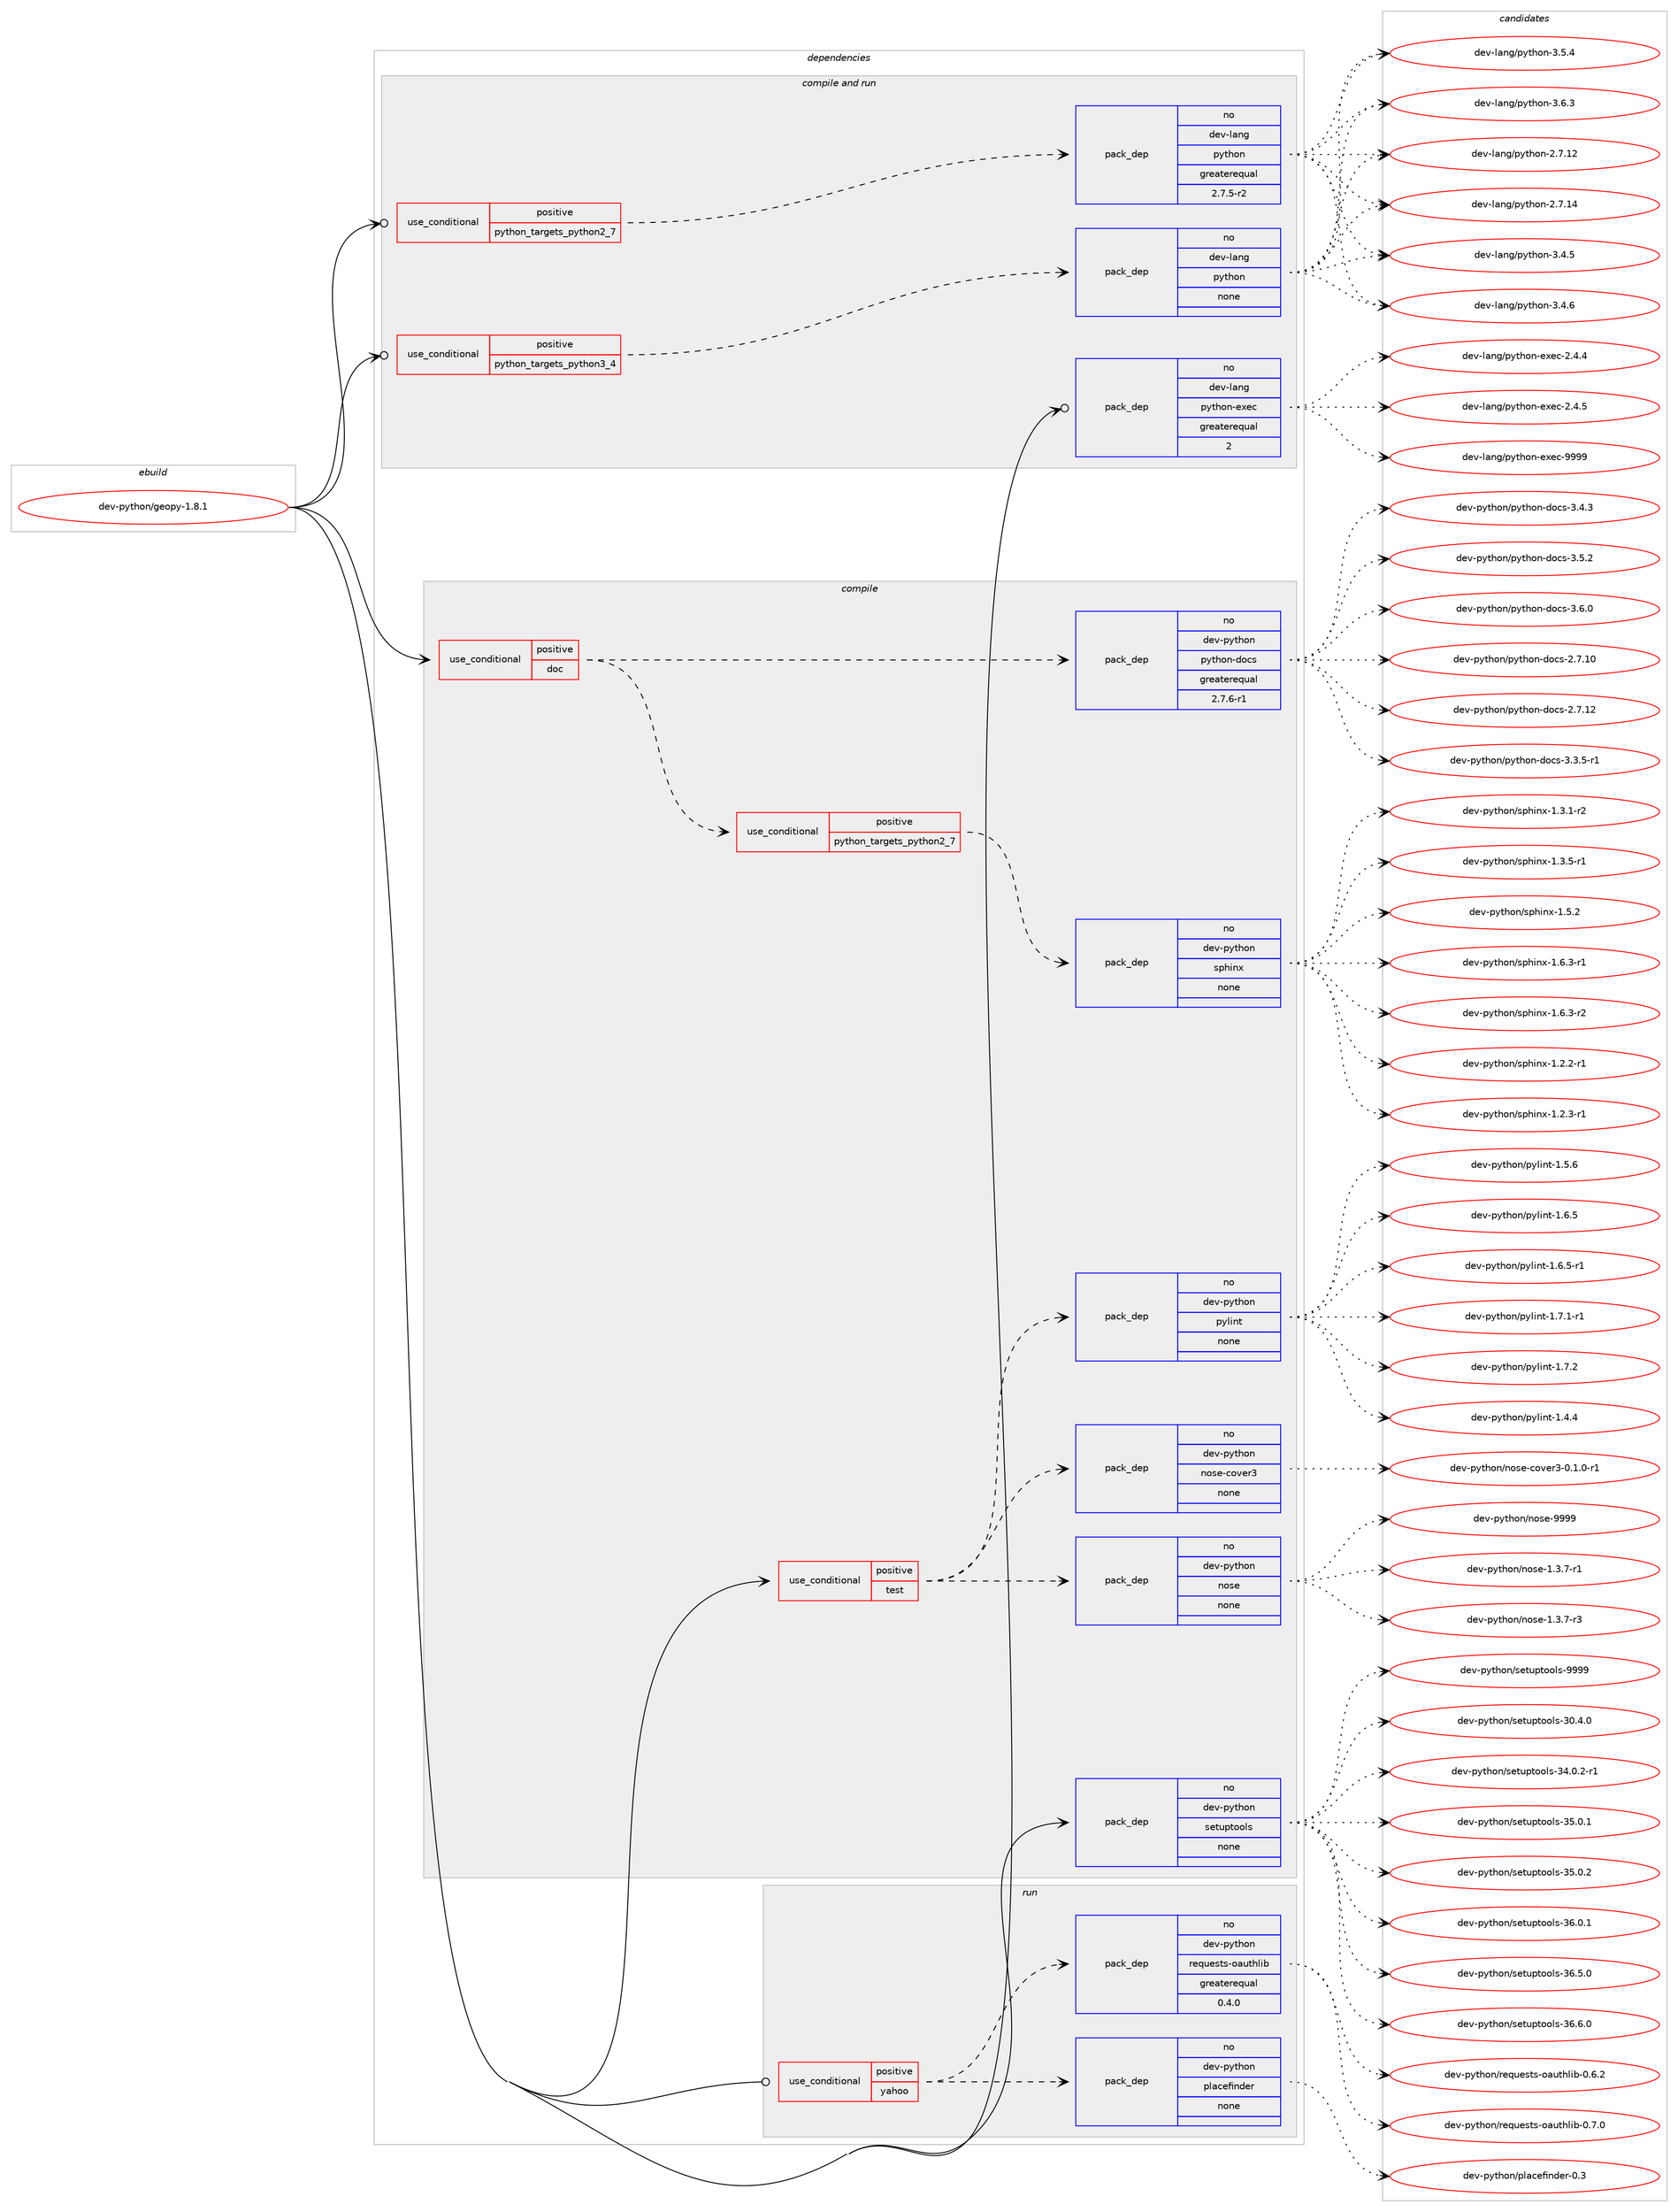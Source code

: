 digraph prolog {

# *************
# Graph options
# *************

newrank=true;
concentrate=true;
compound=true;
graph [rankdir=LR,fontname=Helvetica,fontsize=10,ranksep=1.5];#, ranksep=2.5, nodesep=0.2];
edge  [arrowhead=vee];
node  [fontname=Helvetica,fontsize=10];

# **********
# The ebuild
# **********

subgraph cluster_leftcol {
color=gray;
rank=same;
label=<<i>ebuild</i>>;
id [label="dev-python/geopy-1.8.1", color=red, width=4, href="../dev-python/geopy-1.8.1.svg"];
}

# ****************
# The dependencies
# ****************

subgraph cluster_midcol {
color=gray;
label=<<i>dependencies</i>>;
subgraph cluster_compile {
fillcolor="#eeeeee";
style=filled;
label=<<i>compile</i>>;
subgraph cond33222 {
dependency158737 [label=<<TABLE BORDER="0" CELLBORDER="1" CELLSPACING="0" CELLPADDING="4"><TR><TD ROWSPAN="3" CELLPADDING="10">use_conditional</TD></TR><TR><TD>positive</TD></TR><TR><TD>doc</TD></TR></TABLE>>, shape=none, color=red];
subgraph cond33223 {
dependency158738 [label=<<TABLE BORDER="0" CELLBORDER="1" CELLSPACING="0" CELLPADDING="4"><TR><TD ROWSPAN="3" CELLPADDING="10">use_conditional</TD></TR><TR><TD>positive</TD></TR><TR><TD>python_targets_python2_7</TD></TR></TABLE>>, shape=none, color=red];
subgraph pack121677 {
dependency158739 [label=<<TABLE BORDER="0" CELLBORDER="1" CELLSPACING="0" CELLPADDING="4" WIDTH="220"><TR><TD ROWSPAN="6" CELLPADDING="30">pack_dep</TD></TR><TR><TD WIDTH="110">no</TD></TR><TR><TD>dev-python</TD></TR><TR><TD>sphinx</TD></TR><TR><TD>none</TD></TR><TR><TD></TD></TR></TABLE>>, shape=none, color=blue];
}
dependency158738:e -> dependency158739:w [weight=20,style="dashed",arrowhead="vee"];
}
dependency158737:e -> dependency158738:w [weight=20,style="dashed",arrowhead="vee"];
subgraph pack121678 {
dependency158740 [label=<<TABLE BORDER="0" CELLBORDER="1" CELLSPACING="0" CELLPADDING="4" WIDTH="220"><TR><TD ROWSPAN="6" CELLPADDING="30">pack_dep</TD></TR><TR><TD WIDTH="110">no</TD></TR><TR><TD>dev-python</TD></TR><TR><TD>python-docs</TD></TR><TR><TD>greaterequal</TD></TR><TR><TD>2.7.6-r1</TD></TR></TABLE>>, shape=none, color=blue];
}
dependency158737:e -> dependency158740:w [weight=20,style="dashed",arrowhead="vee"];
}
id:e -> dependency158737:w [weight=20,style="solid",arrowhead="vee"];
subgraph cond33224 {
dependency158741 [label=<<TABLE BORDER="0" CELLBORDER="1" CELLSPACING="0" CELLPADDING="4"><TR><TD ROWSPAN="3" CELLPADDING="10">use_conditional</TD></TR><TR><TD>positive</TD></TR><TR><TD>test</TD></TR></TABLE>>, shape=none, color=red];
subgraph pack121679 {
dependency158742 [label=<<TABLE BORDER="0" CELLBORDER="1" CELLSPACING="0" CELLPADDING="4" WIDTH="220"><TR><TD ROWSPAN="6" CELLPADDING="30">pack_dep</TD></TR><TR><TD WIDTH="110">no</TD></TR><TR><TD>dev-python</TD></TR><TR><TD>nose</TD></TR><TR><TD>none</TD></TR><TR><TD></TD></TR></TABLE>>, shape=none, color=blue];
}
dependency158741:e -> dependency158742:w [weight=20,style="dashed",arrowhead="vee"];
subgraph pack121680 {
dependency158743 [label=<<TABLE BORDER="0" CELLBORDER="1" CELLSPACING="0" CELLPADDING="4" WIDTH="220"><TR><TD ROWSPAN="6" CELLPADDING="30">pack_dep</TD></TR><TR><TD WIDTH="110">no</TD></TR><TR><TD>dev-python</TD></TR><TR><TD>nose-cover3</TD></TR><TR><TD>none</TD></TR><TR><TD></TD></TR></TABLE>>, shape=none, color=blue];
}
dependency158741:e -> dependency158743:w [weight=20,style="dashed",arrowhead="vee"];
subgraph pack121681 {
dependency158744 [label=<<TABLE BORDER="0" CELLBORDER="1" CELLSPACING="0" CELLPADDING="4" WIDTH="220"><TR><TD ROWSPAN="6" CELLPADDING="30">pack_dep</TD></TR><TR><TD WIDTH="110">no</TD></TR><TR><TD>dev-python</TD></TR><TR><TD>pylint</TD></TR><TR><TD>none</TD></TR><TR><TD></TD></TR></TABLE>>, shape=none, color=blue];
}
dependency158741:e -> dependency158744:w [weight=20,style="dashed",arrowhead="vee"];
}
id:e -> dependency158741:w [weight=20,style="solid",arrowhead="vee"];
subgraph pack121682 {
dependency158745 [label=<<TABLE BORDER="0" CELLBORDER="1" CELLSPACING="0" CELLPADDING="4" WIDTH="220"><TR><TD ROWSPAN="6" CELLPADDING="30">pack_dep</TD></TR><TR><TD WIDTH="110">no</TD></TR><TR><TD>dev-python</TD></TR><TR><TD>setuptools</TD></TR><TR><TD>none</TD></TR><TR><TD></TD></TR></TABLE>>, shape=none, color=blue];
}
id:e -> dependency158745:w [weight=20,style="solid",arrowhead="vee"];
}
subgraph cluster_compileandrun {
fillcolor="#eeeeee";
style=filled;
label=<<i>compile and run</i>>;
subgraph cond33225 {
dependency158746 [label=<<TABLE BORDER="0" CELLBORDER="1" CELLSPACING="0" CELLPADDING="4"><TR><TD ROWSPAN="3" CELLPADDING="10">use_conditional</TD></TR><TR><TD>positive</TD></TR><TR><TD>python_targets_python2_7</TD></TR></TABLE>>, shape=none, color=red];
subgraph pack121683 {
dependency158747 [label=<<TABLE BORDER="0" CELLBORDER="1" CELLSPACING="0" CELLPADDING="4" WIDTH="220"><TR><TD ROWSPAN="6" CELLPADDING="30">pack_dep</TD></TR><TR><TD WIDTH="110">no</TD></TR><TR><TD>dev-lang</TD></TR><TR><TD>python</TD></TR><TR><TD>greaterequal</TD></TR><TR><TD>2.7.5-r2</TD></TR></TABLE>>, shape=none, color=blue];
}
dependency158746:e -> dependency158747:w [weight=20,style="dashed",arrowhead="vee"];
}
id:e -> dependency158746:w [weight=20,style="solid",arrowhead="odotvee"];
subgraph cond33226 {
dependency158748 [label=<<TABLE BORDER="0" CELLBORDER="1" CELLSPACING="0" CELLPADDING="4"><TR><TD ROWSPAN="3" CELLPADDING="10">use_conditional</TD></TR><TR><TD>positive</TD></TR><TR><TD>python_targets_python3_4</TD></TR></TABLE>>, shape=none, color=red];
subgraph pack121684 {
dependency158749 [label=<<TABLE BORDER="0" CELLBORDER="1" CELLSPACING="0" CELLPADDING="4" WIDTH="220"><TR><TD ROWSPAN="6" CELLPADDING="30">pack_dep</TD></TR><TR><TD WIDTH="110">no</TD></TR><TR><TD>dev-lang</TD></TR><TR><TD>python</TD></TR><TR><TD>none</TD></TR><TR><TD></TD></TR></TABLE>>, shape=none, color=blue];
}
dependency158748:e -> dependency158749:w [weight=20,style="dashed",arrowhead="vee"];
}
id:e -> dependency158748:w [weight=20,style="solid",arrowhead="odotvee"];
subgraph pack121685 {
dependency158750 [label=<<TABLE BORDER="0" CELLBORDER="1" CELLSPACING="0" CELLPADDING="4" WIDTH="220"><TR><TD ROWSPAN="6" CELLPADDING="30">pack_dep</TD></TR><TR><TD WIDTH="110">no</TD></TR><TR><TD>dev-lang</TD></TR><TR><TD>python-exec</TD></TR><TR><TD>greaterequal</TD></TR><TR><TD>2</TD></TR></TABLE>>, shape=none, color=blue];
}
id:e -> dependency158750:w [weight=20,style="solid",arrowhead="odotvee"];
}
subgraph cluster_run {
fillcolor="#eeeeee";
style=filled;
label=<<i>run</i>>;
subgraph cond33227 {
dependency158751 [label=<<TABLE BORDER="0" CELLBORDER="1" CELLSPACING="0" CELLPADDING="4"><TR><TD ROWSPAN="3" CELLPADDING="10">use_conditional</TD></TR><TR><TD>positive</TD></TR><TR><TD>yahoo</TD></TR></TABLE>>, shape=none, color=red];
subgraph pack121686 {
dependency158752 [label=<<TABLE BORDER="0" CELLBORDER="1" CELLSPACING="0" CELLPADDING="4" WIDTH="220"><TR><TD ROWSPAN="6" CELLPADDING="30">pack_dep</TD></TR><TR><TD WIDTH="110">no</TD></TR><TR><TD>dev-python</TD></TR><TR><TD>requests-oauthlib</TD></TR><TR><TD>greaterequal</TD></TR><TR><TD>0.4.0</TD></TR></TABLE>>, shape=none, color=blue];
}
dependency158751:e -> dependency158752:w [weight=20,style="dashed",arrowhead="vee"];
subgraph pack121687 {
dependency158753 [label=<<TABLE BORDER="0" CELLBORDER="1" CELLSPACING="0" CELLPADDING="4" WIDTH="220"><TR><TD ROWSPAN="6" CELLPADDING="30">pack_dep</TD></TR><TR><TD WIDTH="110">no</TD></TR><TR><TD>dev-python</TD></TR><TR><TD>placefinder</TD></TR><TR><TD>none</TD></TR><TR><TD></TD></TR></TABLE>>, shape=none, color=blue];
}
dependency158751:e -> dependency158753:w [weight=20,style="dashed",arrowhead="vee"];
}
id:e -> dependency158751:w [weight=20,style="solid",arrowhead="odot"];
}
}

# **************
# The candidates
# **************

subgraph cluster_choices {
rank=same;
color=gray;
label=<<i>candidates</i>>;

subgraph choice121677 {
color=black;
nodesep=1;
choice10010111845112121116104111110471151121041051101204549465046504511449 [label="dev-python/sphinx-1.2.2-r1", color=red, width=4,href="../dev-python/sphinx-1.2.2-r1.svg"];
choice10010111845112121116104111110471151121041051101204549465046514511449 [label="dev-python/sphinx-1.2.3-r1", color=red, width=4,href="../dev-python/sphinx-1.2.3-r1.svg"];
choice10010111845112121116104111110471151121041051101204549465146494511450 [label="dev-python/sphinx-1.3.1-r2", color=red, width=4,href="../dev-python/sphinx-1.3.1-r2.svg"];
choice10010111845112121116104111110471151121041051101204549465146534511449 [label="dev-python/sphinx-1.3.5-r1", color=red, width=4,href="../dev-python/sphinx-1.3.5-r1.svg"];
choice1001011184511212111610411111047115112104105110120454946534650 [label="dev-python/sphinx-1.5.2", color=red, width=4,href="../dev-python/sphinx-1.5.2.svg"];
choice10010111845112121116104111110471151121041051101204549465446514511449 [label="dev-python/sphinx-1.6.3-r1", color=red, width=4,href="../dev-python/sphinx-1.6.3-r1.svg"];
choice10010111845112121116104111110471151121041051101204549465446514511450 [label="dev-python/sphinx-1.6.3-r2", color=red, width=4,href="../dev-python/sphinx-1.6.3-r2.svg"];
dependency158739:e -> choice10010111845112121116104111110471151121041051101204549465046504511449:w [style=dotted,weight="100"];
dependency158739:e -> choice10010111845112121116104111110471151121041051101204549465046514511449:w [style=dotted,weight="100"];
dependency158739:e -> choice10010111845112121116104111110471151121041051101204549465146494511450:w [style=dotted,weight="100"];
dependency158739:e -> choice10010111845112121116104111110471151121041051101204549465146534511449:w [style=dotted,weight="100"];
dependency158739:e -> choice1001011184511212111610411111047115112104105110120454946534650:w [style=dotted,weight="100"];
dependency158739:e -> choice10010111845112121116104111110471151121041051101204549465446514511449:w [style=dotted,weight="100"];
dependency158739:e -> choice10010111845112121116104111110471151121041051101204549465446514511450:w [style=dotted,weight="100"];
}
subgraph choice121678 {
color=black;
nodesep=1;
choice1001011184511212111610411111047112121116104111110451001119911545504655464948 [label="dev-python/python-docs-2.7.10", color=red, width=4,href="../dev-python/python-docs-2.7.10.svg"];
choice1001011184511212111610411111047112121116104111110451001119911545504655464950 [label="dev-python/python-docs-2.7.12", color=red, width=4,href="../dev-python/python-docs-2.7.12.svg"];
choice100101118451121211161041111104711212111610411111045100111991154551465146534511449 [label="dev-python/python-docs-3.3.5-r1", color=red, width=4,href="../dev-python/python-docs-3.3.5-r1.svg"];
choice10010111845112121116104111110471121211161041111104510011199115455146524651 [label="dev-python/python-docs-3.4.3", color=red, width=4,href="../dev-python/python-docs-3.4.3.svg"];
choice10010111845112121116104111110471121211161041111104510011199115455146534650 [label="dev-python/python-docs-3.5.2", color=red, width=4,href="../dev-python/python-docs-3.5.2.svg"];
choice10010111845112121116104111110471121211161041111104510011199115455146544648 [label="dev-python/python-docs-3.6.0", color=red, width=4,href="../dev-python/python-docs-3.6.0.svg"];
dependency158740:e -> choice1001011184511212111610411111047112121116104111110451001119911545504655464948:w [style=dotted,weight="100"];
dependency158740:e -> choice1001011184511212111610411111047112121116104111110451001119911545504655464950:w [style=dotted,weight="100"];
dependency158740:e -> choice100101118451121211161041111104711212111610411111045100111991154551465146534511449:w [style=dotted,weight="100"];
dependency158740:e -> choice10010111845112121116104111110471121211161041111104510011199115455146524651:w [style=dotted,weight="100"];
dependency158740:e -> choice10010111845112121116104111110471121211161041111104510011199115455146534650:w [style=dotted,weight="100"];
dependency158740:e -> choice10010111845112121116104111110471121211161041111104510011199115455146544648:w [style=dotted,weight="100"];
}
subgraph choice121679 {
color=black;
nodesep=1;
choice10010111845112121116104111110471101111151014549465146554511449 [label="dev-python/nose-1.3.7-r1", color=red, width=4,href="../dev-python/nose-1.3.7-r1.svg"];
choice10010111845112121116104111110471101111151014549465146554511451 [label="dev-python/nose-1.3.7-r3", color=red, width=4,href="../dev-python/nose-1.3.7-r3.svg"];
choice10010111845112121116104111110471101111151014557575757 [label="dev-python/nose-9999", color=red, width=4,href="../dev-python/nose-9999.svg"];
dependency158742:e -> choice10010111845112121116104111110471101111151014549465146554511449:w [style=dotted,weight="100"];
dependency158742:e -> choice10010111845112121116104111110471101111151014549465146554511451:w [style=dotted,weight="100"];
dependency158742:e -> choice10010111845112121116104111110471101111151014557575757:w [style=dotted,weight="100"];
}
subgraph choice121680 {
color=black;
nodesep=1;
choice10010111845112121116104111110471101111151014599111118101114514548464946484511449 [label="dev-python/nose-cover3-0.1.0-r1", color=red, width=4,href="../dev-python/nose-cover3-0.1.0-r1.svg"];
dependency158743:e -> choice10010111845112121116104111110471101111151014599111118101114514548464946484511449:w [style=dotted,weight="100"];
}
subgraph choice121681 {
color=black;
nodesep=1;
choice1001011184511212111610411111047112121108105110116454946524652 [label="dev-python/pylint-1.4.4", color=red, width=4,href="../dev-python/pylint-1.4.4.svg"];
choice1001011184511212111610411111047112121108105110116454946534654 [label="dev-python/pylint-1.5.6", color=red, width=4,href="../dev-python/pylint-1.5.6.svg"];
choice1001011184511212111610411111047112121108105110116454946544653 [label="dev-python/pylint-1.6.5", color=red, width=4,href="../dev-python/pylint-1.6.5.svg"];
choice10010111845112121116104111110471121211081051101164549465446534511449 [label="dev-python/pylint-1.6.5-r1", color=red, width=4,href="../dev-python/pylint-1.6.5-r1.svg"];
choice10010111845112121116104111110471121211081051101164549465546494511449 [label="dev-python/pylint-1.7.1-r1", color=red, width=4,href="../dev-python/pylint-1.7.1-r1.svg"];
choice1001011184511212111610411111047112121108105110116454946554650 [label="dev-python/pylint-1.7.2", color=red, width=4,href="../dev-python/pylint-1.7.2.svg"];
dependency158744:e -> choice1001011184511212111610411111047112121108105110116454946524652:w [style=dotted,weight="100"];
dependency158744:e -> choice1001011184511212111610411111047112121108105110116454946534654:w [style=dotted,weight="100"];
dependency158744:e -> choice1001011184511212111610411111047112121108105110116454946544653:w [style=dotted,weight="100"];
dependency158744:e -> choice10010111845112121116104111110471121211081051101164549465446534511449:w [style=dotted,weight="100"];
dependency158744:e -> choice10010111845112121116104111110471121211081051101164549465546494511449:w [style=dotted,weight="100"];
dependency158744:e -> choice1001011184511212111610411111047112121108105110116454946554650:w [style=dotted,weight="100"];
}
subgraph choice121682 {
color=black;
nodesep=1;
choice100101118451121211161041111104711510111611711211611111110811545514846524648 [label="dev-python/setuptools-30.4.0", color=red, width=4,href="../dev-python/setuptools-30.4.0.svg"];
choice1001011184511212111610411111047115101116117112116111111108115455152464846504511449 [label="dev-python/setuptools-34.0.2-r1", color=red, width=4,href="../dev-python/setuptools-34.0.2-r1.svg"];
choice100101118451121211161041111104711510111611711211611111110811545515346484649 [label="dev-python/setuptools-35.0.1", color=red, width=4,href="../dev-python/setuptools-35.0.1.svg"];
choice100101118451121211161041111104711510111611711211611111110811545515346484650 [label="dev-python/setuptools-35.0.2", color=red, width=4,href="../dev-python/setuptools-35.0.2.svg"];
choice100101118451121211161041111104711510111611711211611111110811545515446484649 [label="dev-python/setuptools-36.0.1", color=red, width=4,href="../dev-python/setuptools-36.0.1.svg"];
choice100101118451121211161041111104711510111611711211611111110811545515446534648 [label="dev-python/setuptools-36.5.0", color=red, width=4,href="../dev-python/setuptools-36.5.0.svg"];
choice100101118451121211161041111104711510111611711211611111110811545515446544648 [label="dev-python/setuptools-36.6.0", color=red, width=4,href="../dev-python/setuptools-36.6.0.svg"];
choice10010111845112121116104111110471151011161171121161111111081154557575757 [label="dev-python/setuptools-9999", color=red, width=4,href="../dev-python/setuptools-9999.svg"];
dependency158745:e -> choice100101118451121211161041111104711510111611711211611111110811545514846524648:w [style=dotted,weight="100"];
dependency158745:e -> choice1001011184511212111610411111047115101116117112116111111108115455152464846504511449:w [style=dotted,weight="100"];
dependency158745:e -> choice100101118451121211161041111104711510111611711211611111110811545515346484649:w [style=dotted,weight="100"];
dependency158745:e -> choice100101118451121211161041111104711510111611711211611111110811545515346484650:w [style=dotted,weight="100"];
dependency158745:e -> choice100101118451121211161041111104711510111611711211611111110811545515446484649:w [style=dotted,weight="100"];
dependency158745:e -> choice100101118451121211161041111104711510111611711211611111110811545515446534648:w [style=dotted,weight="100"];
dependency158745:e -> choice100101118451121211161041111104711510111611711211611111110811545515446544648:w [style=dotted,weight="100"];
dependency158745:e -> choice10010111845112121116104111110471151011161171121161111111081154557575757:w [style=dotted,weight="100"];
}
subgraph choice121683 {
color=black;
nodesep=1;
choice10010111845108971101034711212111610411111045504655464950 [label="dev-lang/python-2.7.12", color=red, width=4,href="../dev-lang/python-2.7.12.svg"];
choice10010111845108971101034711212111610411111045504655464952 [label="dev-lang/python-2.7.14", color=red, width=4,href="../dev-lang/python-2.7.14.svg"];
choice100101118451089711010347112121116104111110455146524653 [label="dev-lang/python-3.4.5", color=red, width=4,href="../dev-lang/python-3.4.5.svg"];
choice100101118451089711010347112121116104111110455146524654 [label="dev-lang/python-3.4.6", color=red, width=4,href="../dev-lang/python-3.4.6.svg"];
choice100101118451089711010347112121116104111110455146534652 [label="dev-lang/python-3.5.4", color=red, width=4,href="../dev-lang/python-3.5.4.svg"];
choice100101118451089711010347112121116104111110455146544651 [label="dev-lang/python-3.6.3", color=red, width=4,href="../dev-lang/python-3.6.3.svg"];
dependency158747:e -> choice10010111845108971101034711212111610411111045504655464950:w [style=dotted,weight="100"];
dependency158747:e -> choice10010111845108971101034711212111610411111045504655464952:w [style=dotted,weight="100"];
dependency158747:e -> choice100101118451089711010347112121116104111110455146524653:w [style=dotted,weight="100"];
dependency158747:e -> choice100101118451089711010347112121116104111110455146524654:w [style=dotted,weight="100"];
dependency158747:e -> choice100101118451089711010347112121116104111110455146534652:w [style=dotted,weight="100"];
dependency158747:e -> choice100101118451089711010347112121116104111110455146544651:w [style=dotted,weight="100"];
}
subgraph choice121684 {
color=black;
nodesep=1;
choice10010111845108971101034711212111610411111045504655464950 [label="dev-lang/python-2.7.12", color=red, width=4,href="../dev-lang/python-2.7.12.svg"];
choice10010111845108971101034711212111610411111045504655464952 [label="dev-lang/python-2.7.14", color=red, width=4,href="../dev-lang/python-2.7.14.svg"];
choice100101118451089711010347112121116104111110455146524653 [label="dev-lang/python-3.4.5", color=red, width=4,href="../dev-lang/python-3.4.5.svg"];
choice100101118451089711010347112121116104111110455146524654 [label="dev-lang/python-3.4.6", color=red, width=4,href="../dev-lang/python-3.4.6.svg"];
choice100101118451089711010347112121116104111110455146534652 [label="dev-lang/python-3.5.4", color=red, width=4,href="../dev-lang/python-3.5.4.svg"];
choice100101118451089711010347112121116104111110455146544651 [label="dev-lang/python-3.6.3", color=red, width=4,href="../dev-lang/python-3.6.3.svg"];
dependency158749:e -> choice10010111845108971101034711212111610411111045504655464950:w [style=dotted,weight="100"];
dependency158749:e -> choice10010111845108971101034711212111610411111045504655464952:w [style=dotted,weight="100"];
dependency158749:e -> choice100101118451089711010347112121116104111110455146524653:w [style=dotted,weight="100"];
dependency158749:e -> choice100101118451089711010347112121116104111110455146524654:w [style=dotted,weight="100"];
dependency158749:e -> choice100101118451089711010347112121116104111110455146534652:w [style=dotted,weight="100"];
dependency158749:e -> choice100101118451089711010347112121116104111110455146544651:w [style=dotted,weight="100"];
}
subgraph choice121685 {
color=black;
nodesep=1;
choice1001011184510897110103471121211161041111104510112010199455046524652 [label="dev-lang/python-exec-2.4.4", color=red, width=4,href="../dev-lang/python-exec-2.4.4.svg"];
choice1001011184510897110103471121211161041111104510112010199455046524653 [label="dev-lang/python-exec-2.4.5", color=red, width=4,href="../dev-lang/python-exec-2.4.5.svg"];
choice10010111845108971101034711212111610411111045101120101994557575757 [label="dev-lang/python-exec-9999", color=red, width=4,href="../dev-lang/python-exec-9999.svg"];
dependency158750:e -> choice1001011184510897110103471121211161041111104510112010199455046524652:w [style=dotted,weight="100"];
dependency158750:e -> choice1001011184510897110103471121211161041111104510112010199455046524653:w [style=dotted,weight="100"];
dependency158750:e -> choice10010111845108971101034711212111610411111045101120101994557575757:w [style=dotted,weight="100"];
}
subgraph choice121686 {
color=black;
nodesep=1;
choice1001011184511212111610411111047114101113117101115116115451119711711610410810598454846544650 [label="dev-python/requests-oauthlib-0.6.2", color=red, width=4,href="../dev-python/requests-oauthlib-0.6.2.svg"];
choice1001011184511212111610411111047114101113117101115116115451119711711610410810598454846554648 [label="dev-python/requests-oauthlib-0.7.0", color=red, width=4,href="../dev-python/requests-oauthlib-0.7.0.svg"];
dependency158752:e -> choice1001011184511212111610411111047114101113117101115116115451119711711610410810598454846544650:w [style=dotted,weight="100"];
dependency158752:e -> choice1001011184511212111610411111047114101113117101115116115451119711711610410810598454846554648:w [style=dotted,weight="100"];
}
subgraph choice121687 {
color=black;
nodesep=1;
choice1001011184511212111610411111047112108979910110210511010010111445484651 [label="dev-python/placefinder-0.3", color=red, width=4,href="../dev-python/placefinder-0.3.svg"];
dependency158753:e -> choice1001011184511212111610411111047112108979910110210511010010111445484651:w [style=dotted,weight="100"];
}
}

}
